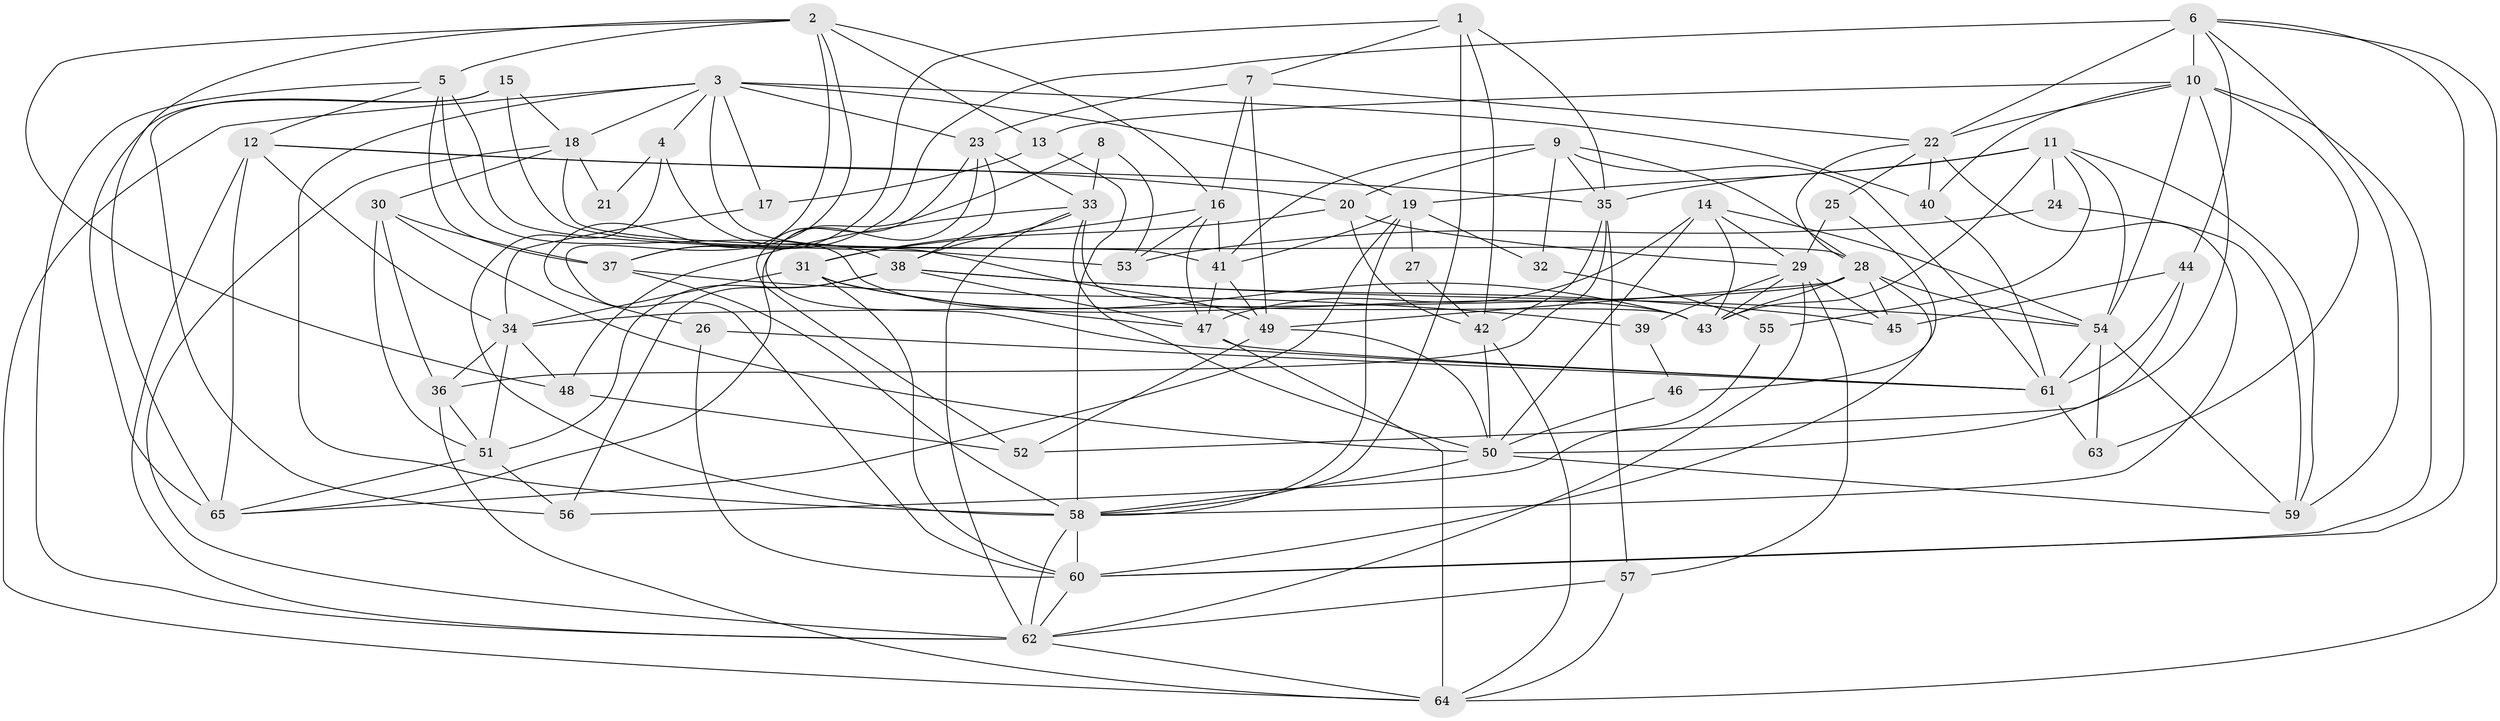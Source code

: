 // original degree distribution, {6: 0.07692307692307693, 4: 0.3, 5: 0.13846153846153847, 2: 0.15384615384615385, 7: 0.05384615384615385, 3: 0.25384615384615383, 8: 0.007692307692307693, 9: 0.015384615384615385}
// Generated by graph-tools (version 1.1) at 2025/02/03/09/25 03:02:03]
// undirected, 65 vertices, 181 edges
graph export_dot {
graph [start="1"]
  node [color=gray90,style=filled];
  1;
  2;
  3;
  4;
  5;
  6;
  7;
  8;
  9;
  10;
  11;
  12;
  13;
  14;
  15;
  16;
  17;
  18;
  19;
  20;
  21;
  22;
  23;
  24;
  25;
  26;
  27;
  28;
  29;
  30;
  31;
  32;
  33;
  34;
  35;
  36;
  37;
  38;
  39;
  40;
  41;
  42;
  43;
  44;
  45;
  46;
  47;
  48;
  49;
  50;
  51;
  52;
  53;
  54;
  55;
  56;
  57;
  58;
  59;
  60;
  61;
  62;
  63;
  64;
  65;
  1 -- 7 [weight=1.0];
  1 -- 35 [weight=1.0];
  1 -- 37 [weight=1.0];
  1 -- 42 [weight=1.0];
  1 -- 58 [weight=1.0];
  2 -- 5 [weight=1.0];
  2 -- 13 [weight=1.0];
  2 -- 16 [weight=1.0];
  2 -- 26 [weight=1.0];
  2 -- 48 [weight=1.0];
  2 -- 60 [weight=1.0];
  2 -- 65 [weight=1.0];
  3 -- 4 [weight=1.0];
  3 -- 17 [weight=1.0];
  3 -- 18 [weight=1.0];
  3 -- 19 [weight=1.0];
  3 -- 23 [weight=1.0];
  3 -- 40 [weight=1.0];
  3 -- 49 [weight=1.0];
  3 -- 58 [weight=1.0];
  3 -- 64 [weight=1.0];
  4 -- 21 [weight=1.0];
  4 -- 38 [weight=1.0];
  4 -- 58 [weight=1.0];
  5 -- 12 [weight=1.0];
  5 -- 37 [weight=1.0];
  5 -- 43 [weight=1.0];
  5 -- 53 [weight=1.0];
  5 -- 62 [weight=1.0];
  6 -- 10 [weight=2.0];
  6 -- 22 [weight=2.0];
  6 -- 37 [weight=1.0];
  6 -- 44 [weight=1.0];
  6 -- 59 [weight=1.0];
  6 -- 60 [weight=1.0];
  6 -- 64 [weight=1.0];
  7 -- 16 [weight=2.0];
  7 -- 22 [weight=1.0];
  7 -- 23 [weight=1.0];
  7 -- 49 [weight=1.0];
  8 -- 33 [weight=1.0];
  8 -- 53 [weight=1.0];
  8 -- 65 [weight=1.0];
  9 -- 20 [weight=1.0];
  9 -- 28 [weight=1.0];
  9 -- 32 [weight=1.0];
  9 -- 35 [weight=2.0];
  9 -- 41 [weight=1.0];
  9 -- 61 [weight=1.0];
  10 -- 13 [weight=1.0];
  10 -- 22 [weight=1.0];
  10 -- 40 [weight=1.0];
  10 -- 52 [weight=1.0];
  10 -- 54 [weight=1.0];
  10 -- 60 [weight=1.0];
  10 -- 63 [weight=1.0];
  11 -- 19 [weight=1.0];
  11 -- 24 [weight=1.0];
  11 -- 35 [weight=2.0];
  11 -- 43 [weight=1.0];
  11 -- 54 [weight=1.0];
  11 -- 55 [weight=1.0];
  11 -- 59 [weight=1.0];
  12 -- 20 [weight=1.0];
  12 -- 34 [weight=1.0];
  12 -- 35 [weight=1.0];
  12 -- 62 [weight=1.0];
  12 -- 65 [weight=1.0];
  13 -- 17 [weight=1.0];
  13 -- 58 [weight=1.0];
  14 -- 29 [weight=1.0];
  14 -- 43 [weight=1.0];
  14 -- 47 [weight=1.0];
  14 -- 50 [weight=1.0];
  14 -- 54 [weight=1.0];
  15 -- 18 [weight=1.0];
  15 -- 41 [weight=1.0];
  15 -- 56 [weight=1.0];
  15 -- 65 [weight=1.0];
  16 -- 31 [weight=1.0];
  16 -- 41 [weight=1.0];
  16 -- 47 [weight=1.0];
  16 -- 53 [weight=1.0];
  17 -- 34 [weight=1.0];
  18 -- 21 [weight=2.0];
  18 -- 28 [weight=1.0];
  18 -- 30 [weight=1.0];
  18 -- 62 [weight=1.0];
  19 -- 27 [weight=1.0];
  19 -- 32 [weight=1.0];
  19 -- 41 [weight=1.0];
  19 -- 58 [weight=1.0];
  19 -- 65 [weight=1.0];
  20 -- 29 [weight=1.0];
  20 -- 31 [weight=1.0];
  20 -- 42 [weight=1.0];
  22 -- 25 [weight=1.0];
  22 -- 28 [weight=1.0];
  22 -- 40 [weight=1.0];
  22 -- 58 [weight=1.0];
  23 -- 33 [weight=1.0];
  23 -- 38 [weight=1.0];
  23 -- 52 [weight=1.0];
  23 -- 61 [weight=1.0];
  24 -- 53 [weight=1.0];
  24 -- 59 [weight=1.0];
  25 -- 29 [weight=1.0];
  25 -- 46 [weight=1.0];
  26 -- 60 [weight=1.0];
  26 -- 61 [weight=1.0];
  27 -- 42 [weight=1.0];
  28 -- 34 [weight=1.0];
  28 -- 43 [weight=1.0];
  28 -- 45 [weight=1.0];
  28 -- 49 [weight=1.0];
  28 -- 54 [weight=2.0];
  28 -- 60 [weight=1.0];
  29 -- 39 [weight=1.0];
  29 -- 43 [weight=2.0];
  29 -- 45 [weight=1.0];
  29 -- 57 [weight=1.0];
  29 -- 62 [weight=1.0];
  30 -- 36 [weight=1.0];
  30 -- 37 [weight=1.0];
  30 -- 50 [weight=1.0];
  30 -- 51 [weight=1.0];
  31 -- 34 [weight=2.0];
  31 -- 43 [weight=1.0];
  31 -- 47 [weight=1.0];
  31 -- 60 [weight=1.0];
  32 -- 55 [weight=1.0];
  33 -- 38 [weight=1.0];
  33 -- 43 [weight=1.0];
  33 -- 48 [weight=1.0];
  33 -- 50 [weight=1.0];
  33 -- 62 [weight=1.0];
  34 -- 36 [weight=1.0];
  34 -- 48 [weight=1.0];
  34 -- 51 [weight=2.0];
  35 -- 36 [weight=1.0];
  35 -- 42 [weight=1.0];
  35 -- 57 [weight=1.0];
  36 -- 51 [weight=1.0];
  36 -- 64 [weight=1.0];
  37 -- 39 [weight=1.0];
  37 -- 58 [weight=1.0];
  38 -- 45 [weight=1.0];
  38 -- 47 [weight=1.0];
  38 -- 51 [weight=1.0];
  38 -- 54 [weight=1.0];
  38 -- 56 [weight=1.0];
  39 -- 46 [weight=1.0];
  40 -- 61 [weight=1.0];
  41 -- 47 [weight=1.0];
  41 -- 49 [weight=1.0];
  42 -- 50 [weight=1.0];
  42 -- 64 [weight=1.0];
  44 -- 45 [weight=1.0];
  44 -- 50 [weight=1.0];
  44 -- 61 [weight=2.0];
  46 -- 50 [weight=1.0];
  47 -- 61 [weight=1.0];
  47 -- 64 [weight=1.0];
  48 -- 52 [weight=1.0];
  49 -- 50 [weight=1.0];
  49 -- 52 [weight=1.0];
  50 -- 58 [weight=1.0];
  50 -- 59 [weight=1.0];
  51 -- 56 [weight=1.0];
  51 -- 65 [weight=1.0];
  54 -- 59 [weight=1.0];
  54 -- 61 [weight=1.0];
  54 -- 63 [weight=1.0];
  55 -- 56 [weight=1.0];
  57 -- 62 [weight=1.0];
  57 -- 64 [weight=1.0];
  58 -- 60 [weight=1.0];
  58 -- 62 [weight=1.0];
  60 -- 62 [weight=1.0];
  61 -- 63 [weight=1.0];
  62 -- 64 [weight=1.0];
}
